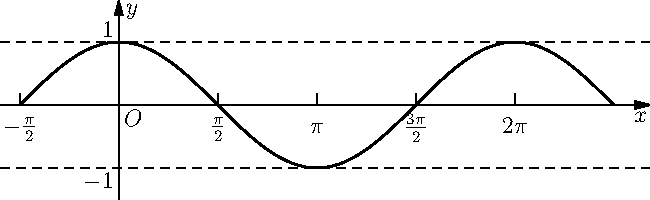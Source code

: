 size(0,100);
import graph;
import geometry;
real f(real x){return cos(x);}
draw(graph(f,-pi/2,2pi+pi/2),linewidth(1));
xtick("$\frac{\pi}{2}$",pi/2,N);
xtick("$2\pi$",2pi,N);
xtick("$\frac{3\pi}{2}$",3pi/2,N);
xtick("$\pi$",pi,N);
xtick("$-\frac{\pi}{2}$",-pi/2,N);
label("$O$",(0,0),SE);
label("$1$",(0,1),NW);
label("$-1$",(0,-1),SW);
draw(line((0,1),(1,1)),dashed);
draw(line((0,-1),(1,-1)),dashed);
xlimits(0,2pi+2);
ylimits(-1.5,1.5);

xaxis("$x$",Arrow());
yaxis(Label("$y$",align=E),Arrow());
